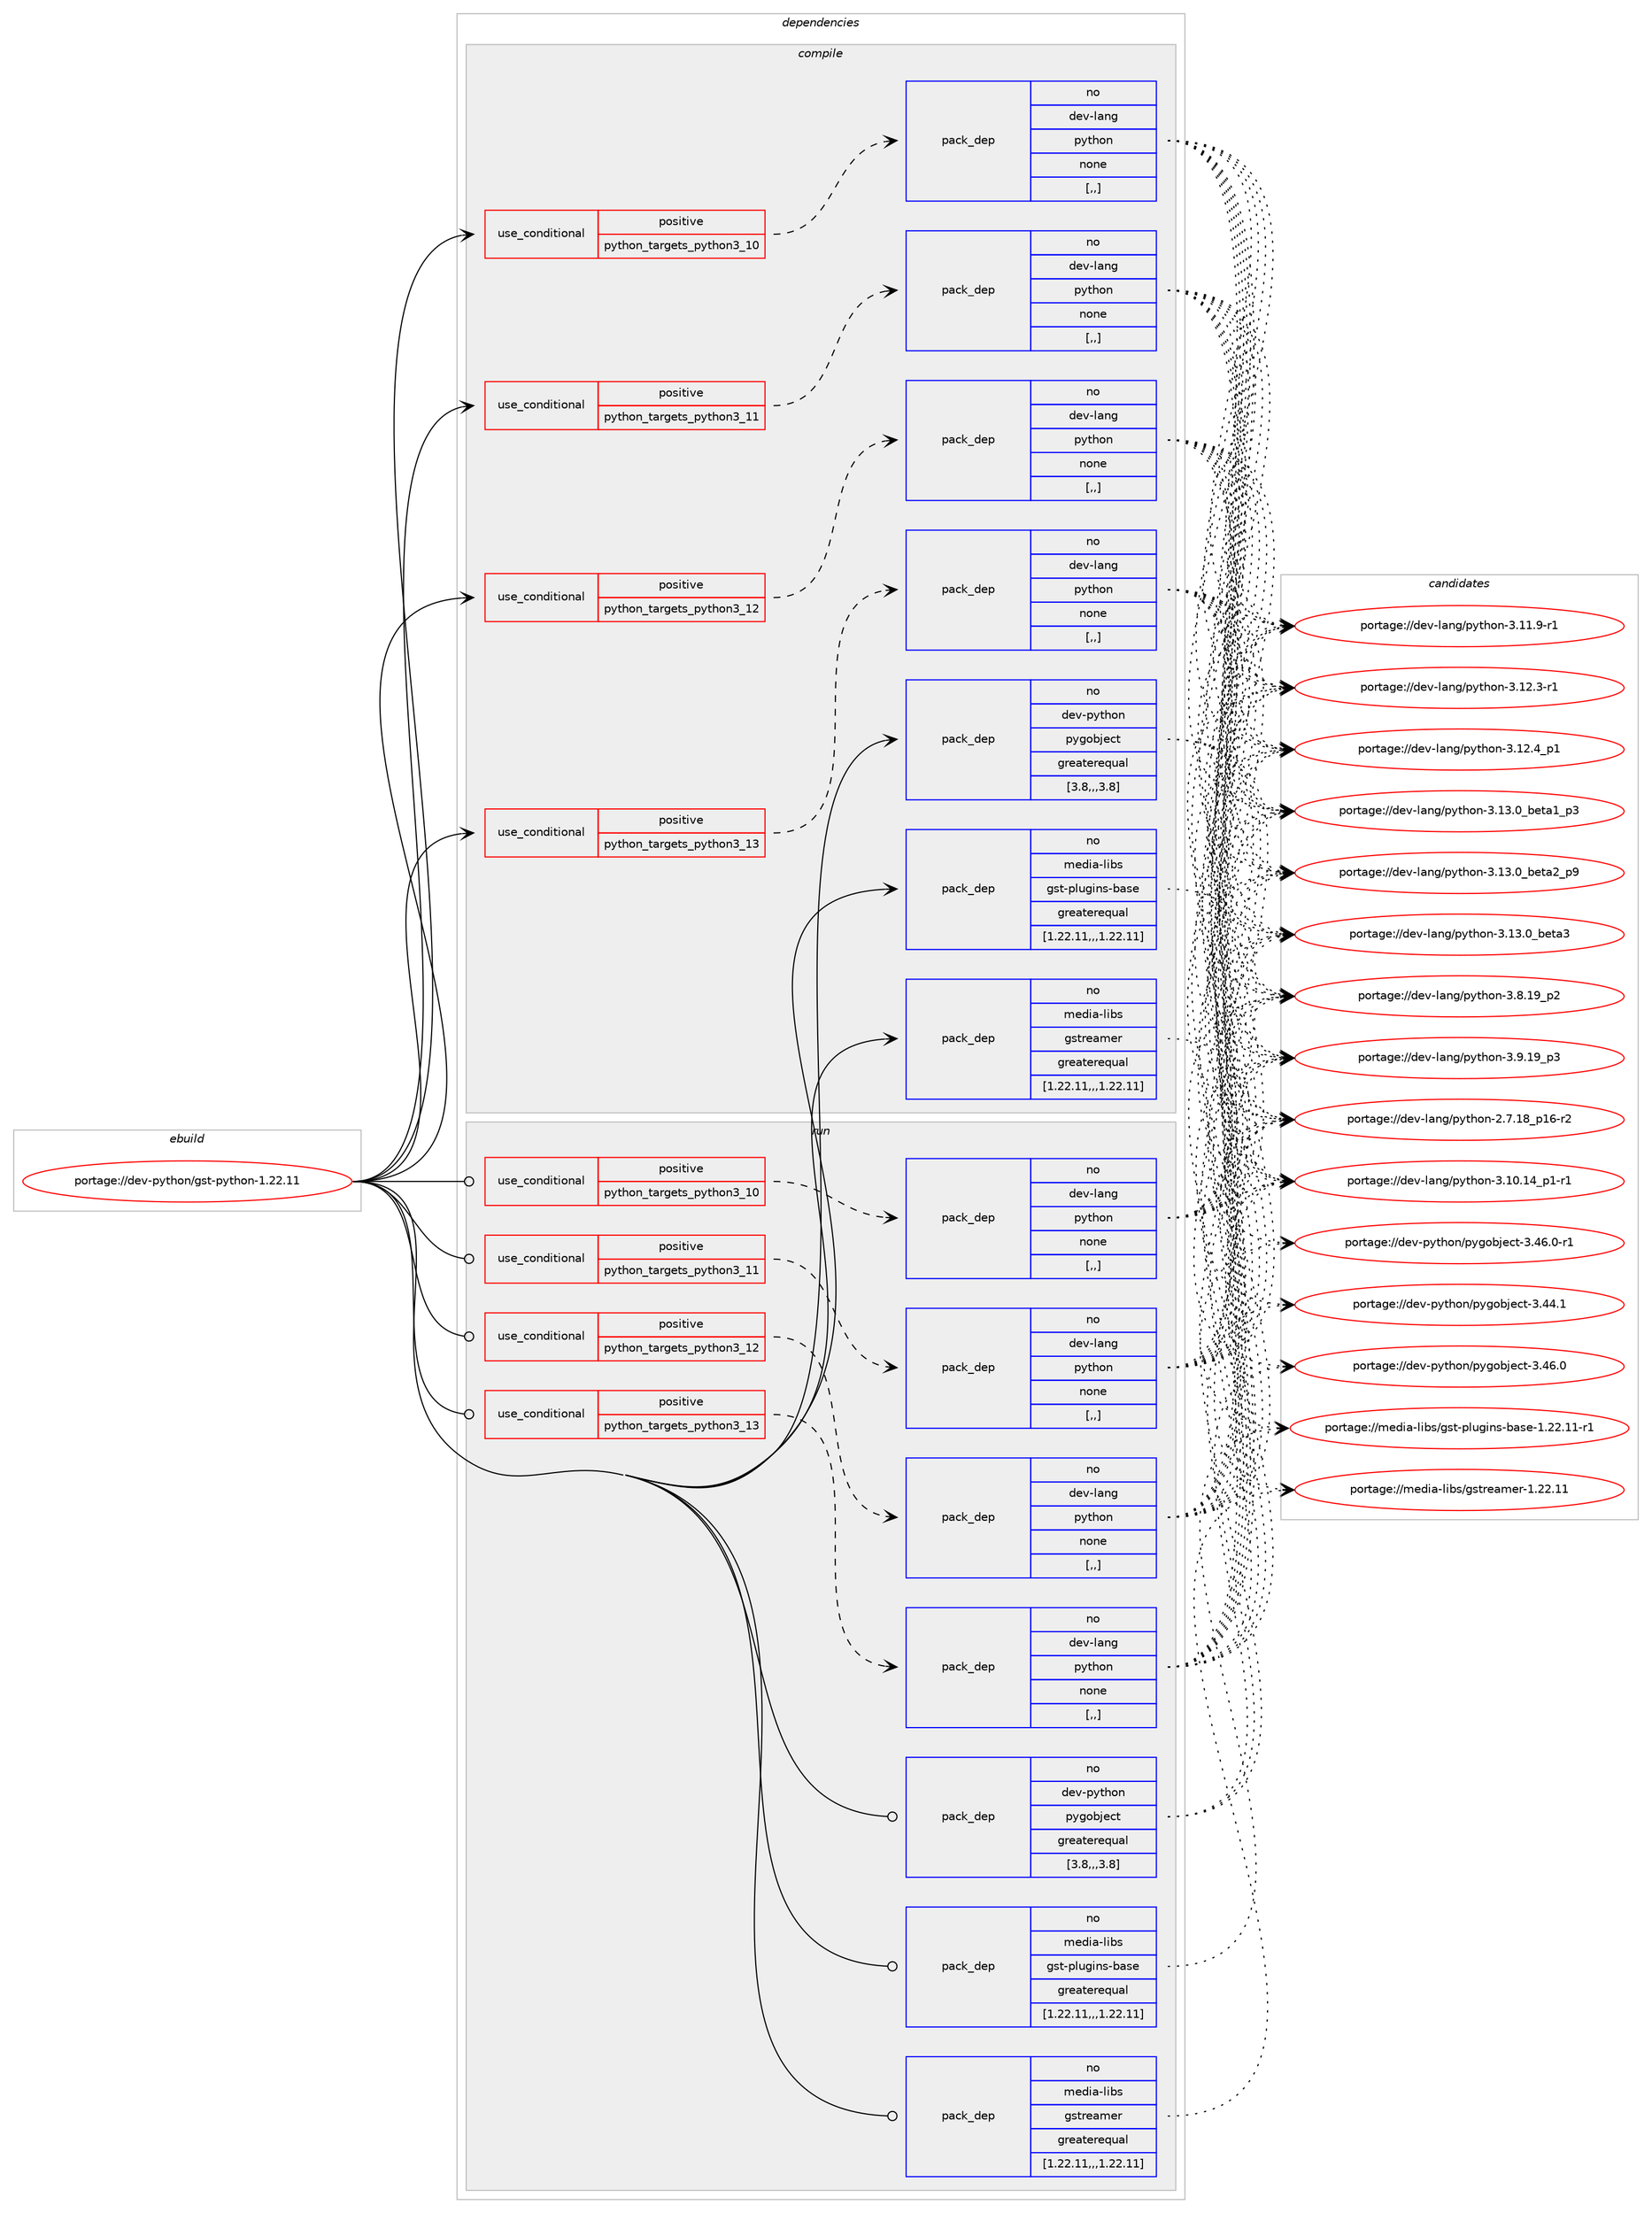 digraph prolog {

# *************
# Graph options
# *************

newrank=true;
concentrate=true;
compound=true;
graph [rankdir=LR,fontname=Helvetica,fontsize=10,ranksep=1.5];#, ranksep=2.5, nodesep=0.2];
edge  [arrowhead=vee];
node  [fontname=Helvetica,fontsize=10];

# **********
# The ebuild
# **********

subgraph cluster_leftcol {
color=gray;
rank=same;
label=<<i>ebuild</i>>;
id [label="portage://dev-python/gst-python-1.22.11", color=red, width=4, href="../dev-python/gst-python-1.22.11.svg"];
}

# ****************
# The dependencies
# ****************

subgraph cluster_midcol {
color=gray;
label=<<i>dependencies</i>>;
subgraph cluster_compile {
fillcolor="#eeeeee";
style=filled;
label=<<i>compile</i>>;
subgraph cond32258 {
dependency143908 [label=<<TABLE BORDER="0" CELLBORDER="1" CELLSPACING="0" CELLPADDING="4"><TR><TD ROWSPAN="3" CELLPADDING="10">use_conditional</TD></TR><TR><TD>positive</TD></TR><TR><TD>python_targets_python3_10</TD></TR></TABLE>>, shape=none, color=red];
subgraph pack110435 {
dependency143909 [label=<<TABLE BORDER="0" CELLBORDER="1" CELLSPACING="0" CELLPADDING="4" WIDTH="220"><TR><TD ROWSPAN="6" CELLPADDING="30">pack_dep</TD></TR><TR><TD WIDTH="110">no</TD></TR><TR><TD>dev-lang</TD></TR><TR><TD>python</TD></TR><TR><TD>none</TD></TR><TR><TD>[,,]</TD></TR></TABLE>>, shape=none, color=blue];
}
dependency143908:e -> dependency143909:w [weight=20,style="dashed",arrowhead="vee"];
}
id:e -> dependency143908:w [weight=20,style="solid",arrowhead="vee"];
subgraph cond32259 {
dependency143910 [label=<<TABLE BORDER="0" CELLBORDER="1" CELLSPACING="0" CELLPADDING="4"><TR><TD ROWSPAN="3" CELLPADDING="10">use_conditional</TD></TR><TR><TD>positive</TD></TR><TR><TD>python_targets_python3_11</TD></TR></TABLE>>, shape=none, color=red];
subgraph pack110436 {
dependency143911 [label=<<TABLE BORDER="0" CELLBORDER="1" CELLSPACING="0" CELLPADDING="4" WIDTH="220"><TR><TD ROWSPAN="6" CELLPADDING="30">pack_dep</TD></TR><TR><TD WIDTH="110">no</TD></TR><TR><TD>dev-lang</TD></TR><TR><TD>python</TD></TR><TR><TD>none</TD></TR><TR><TD>[,,]</TD></TR></TABLE>>, shape=none, color=blue];
}
dependency143910:e -> dependency143911:w [weight=20,style="dashed",arrowhead="vee"];
}
id:e -> dependency143910:w [weight=20,style="solid",arrowhead="vee"];
subgraph cond32260 {
dependency143912 [label=<<TABLE BORDER="0" CELLBORDER="1" CELLSPACING="0" CELLPADDING="4"><TR><TD ROWSPAN="3" CELLPADDING="10">use_conditional</TD></TR><TR><TD>positive</TD></TR><TR><TD>python_targets_python3_12</TD></TR></TABLE>>, shape=none, color=red];
subgraph pack110437 {
dependency143913 [label=<<TABLE BORDER="0" CELLBORDER="1" CELLSPACING="0" CELLPADDING="4" WIDTH="220"><TR><TD ROWSPAN="6" CELLPADDING="30">pack_dep</TD></TR><TR><TD WIDTH="110">no</TD></TR><TR><TD>dev-lang</TD></TR><TR><TD>python</TD></TR><TR><TD>none</TD></TR><TR><TD>[,,]</TD></TR></TABLE>>, shape=none, color=blue];
}
dependency143912:e -> dependency143913:w [weight=20,style="dashed",arrowhead="vee"];
}
id:e -> dependency143912:w [weight=20,style="solid",arrowhead="vee"];
subgraph cond32261 {
dependency143914 [label=<<TABLE BORDER="0" CELLBORDER="1" CELLSPACING="0" CELLPADDING="4"><TR><TD ROWSPAN="3" CELLPADDING="10">use_conditional</TD></TR><TR><TD>positive</TD></TR><TR><TD>python_targets_python3_13</TD></TR></TABLE>>, shape=none, color=red];
subgraph pack110438 {
dependency143915 [label=<<TABLE BORDER="0" CELLBORDER="1" CELLSPACING="0" CELLPADDING="4" WIDTH="220"><TR><TD ROWSPAN="6" CELLPADDING="30">pack_dep</TD></TR><TR><TD WIDTH="110">no</TD></TR><TR><TD>dev-lang</TD></TR><TR><TD>python</TD></TR><TR><TD>none</TD></TR><TR><TD>[,,]</TD></TR></TABLE>>, shape=none, color=blue];
}
dependency143914:e -> dependency143915:w [weight=20,style="dashed",arrowhead="vee"];
}
id:e -> dependency143914:w [weight=20,style="solid",arrowhead="vee"];
subgraph pack110439 {
dependency143916 [label=<<TABLE BORDER="0" CELLBORDER="1" CELLSPACING="0" CELLPADDING="4" WIDTH="220"><TR><TD ROWSPAN="6" CELLPADDING="30">pack_dep</TD></TR><TR><TD WIDTH="110">no</TD></TR><TR><TD>dev-python</TD></TR><TR><TD>pygobject</TD></TR><TR><TD>greaterequal</TD></TR><TR><TD>[3.8,,,3.8]</TD></TR></TABLE>>, shape=none, color=blue];
}
id:e -> dependency143916:w [weight=20,style="solid",arrowhead="vee"];
subgraph pack110440 {
dependency143917 [label=<<TABLE BORDER="0" CELLBORDER="1" CELLSPACING="0" CELLPADDING="4" WIDTH="220"><TR><TD ROWSPAN="6" CELLPADDING="30">pack_dep</TD></TR><TR><TD WIDTH="110">no</TD></TR><TR><TD>media-libs</TD></TR><TR><TD>gst-plugins-base</TD></TR><TR><TD>greaterequal</TD></TR><TR><TD>[1.22.11,,,1.22.11]</TD></TR></TABLE>>, shape=none, color=blue];
}
id:e -> dependency143917:w [weight=20,style="solid",arrowhead="vee"];
subgraph pack110441 {
dependency143918 [label=<<TABLE BORDER="0" CELLBORDER="1" CELLSPACING="0" CELLPADDING="4" WIDTH="220"><TR><TD ROWSPAN="6" CELLPADDING="30">pack_dep</TD></TR><TR><TD WIDTH="110">no</TD></TR><TR><TD>media-libs</TD></TR><TR><TD>gstreamer</TD></TR><TR><TD>greaterequal</TD></TR><TR><TD>[1.22.11,,,1.22.11]</TD></TR></TABLE>>, shape=none, color=blue];
}
id:e -> dependency143918:w [weight=20,style="solid",arrowhead="vee"];
}
subgraph cluster_compileandrun {
fillcolor="#eeeeee";
style=filled;
label=<<i>compile and run</i>>;
}
subgraph cluster_run {
fillcolor="#eeeeee";
style=filled;
label=<<i>run</i>>;
subgraph cond32262 {
dependency143919 [label=<<TABLE BORDER="0" CELLBORDER="1" CELLSPACING="0" CELLPADDING="4"><TR><TD ROWSPAN="3" CELLPADDING="10">use_conditional</TD></TR><TR><TD>positive</TD></TR><TR><TD>python_targets_python3_10</TD></TR></TABLE>>, shape=none, color=red];
subgraph pack110442 {
dependency143920 [label=<<TABLE BORDER="0" CELLBORDER="1" CELLSPACING="0" CELLPADDING="4" WIDTH="220"><TR><TD ROWSPAN="6" CELLPADDING="30">pack_dep</TD></TR><TR><TD WIDTH="110">no</TD></TR><TR><TD>dev-lang</TD></TR><TR><TD>python</TD></TR><TR><TD>none</TD></TR><TR><TD>[,,]</TD></TR></TABLE>>, shape=none, color=blue];
}
dependency143919:e -> dependency143920:w [weight=20,style="dashed",arrowhead="vee"];
}
id:e -> dependency143919:w [weight=20,style="solid",arrowhead="odot"];
subgraph cond32263 {
dependency143921 [label=<<TABLE BORDER="0" CELLBORDER="1" CELLSPACING="0" CELLPADDING="4"><TR><TD ROWSPAN="3" CELLPADDING="10">use_conditional</TD></TR><TR><TD>positive</TD></TR><TR><TD>python_targets_python3_11</TD></TR></TABLE>>, shape=none, color=red];
subgraph pack110443 {
dependency143922 [label=<<TABLE BORDER="0" CELLBORDER="1" CELLSPACING="0" CELLPADDING="4" WIDTH="220"><TR><TD ROWSPAN="6" CELLPADDING="30">pack_dep</TD></TR><TR><TD WIDTH="110">no</TD></TR><TR><TD>dev-lang</TD></TR><TR><TD>python</TD></TR><TR><TD>none</TD></TR><TR><TD>[,,]</TD></TR></TABLE>>, shape=none, color=blue];
}
dependency143921:e -> dependency143922:w [weight=20,style="dashed",arrowhead="vee"];
}
id:e -> dependency143921:w [weight=20,style="solid",arrowhead="odot"];
subgraph cond32264 {
dependency143923 [label=<<TABLE BORDER="0" CELLBORDER="1" CELLSPACING="0" CELLPADDING="4"><TR><TD ROWSPAN="3" CELLPADDING="10">use_conditional</TD></TR><TR><TD>positive</TD></TR><TR><TD>python_targets_python3_12</TD></TR></TABLE>>, shape=none, color=red];
subgraph pack110444 {
dependency143924 [label=<<TABLE BORDER="0" CELLBORDER="1" CELLSPACING="0" CELLPADDING="4" WIDTH="220"><TR><TD ROWSPAN="6" CELLPADDING="30">pack_dep</TD></TR><TR><TD WIDTH="110">no</TD></TR><TR><TD>dev-lang</TD></TR><TR><TD>python</TD></TR><TR><TD>none</TD></TR><TR><TD>[,,]</TD></TR></TABLE>>, shape=none, color=blue];
}
dependency143923:e -> dependency143924:w [weight=20,style="dashed",arrowhead="vee"];
}
id:e -> dependency143923:w [weight=20,style="solid",arrowhead="odot"];
subgraph cond32265 {
dependency143925 [label=<<TABLE BORDER="0" CELLBORDER="1" CELLSPACING="0" CELLPADDING="4"><TR><TD ROWSPAN="3" CELLPADDING="10">use_conditional</TD></TR><TR><TD>positive</TD></TR><TR><TD>python_targets_python3_13</TD></TR></TABLE>>, shape=none, color=red];
subgraph pack110445 {
dependency143926 [label=<<TABLE BORDER="0" CELLBORDER="1" CELLSPACING="0" CELLPADDING="4" WIDTH="220"><TR><TD ROWSPAN="6" CELLPADDING="30">pack_dep</TD></TR><TR><TD WIDTH="110">no</TD></TR><TR><TD>dev-lang</TD></TR><TR><TD>python</TD></TR><TR><TD>none</TD></TR><TR><TD>[,,]</TD></TR></TABLE>>, shape=none, color=blue];
}
dependency143925:e -> dependency143926:w [weight=20,style="dashed",arrowhead="vee"];
}
id:e -> dependency143925:w [weight=20,style="solid",arrowhead="odot"];
subgraph pack110446 {
dependency143927 [label=<<TABLE BORDER="0" CELLBORDER="1" CELLSPACING="0" CELLPADDING="4" WIDTH="220"><TR><TD ROWSPAN="6" CELLPADDING="30">pack_dep</TD></TR><TR><TD WIDTH="110">no</TD></TR><TR><TD>dev-python</TD></TR><TR><TD>pygobject</TD></TR><TR><TD>greaterequal</TD></TR><TR><TD>[3.8,,,3.8]</TD></TR></TABLE>>, shape=none, color=blue];
}
id:e -> dependency143927:w [weight=20,style="solid",arrowhead="odot"];
subgraph pack110447 {
dependency143928 [label=<<TABLE BORDER="0" CELLBORDER="1" CELLSPACING="0" CELLPADDING="4" WIDTH="220"><TR><TD ROWSPAN="6" CELLPADDING="30">pack_dep</TD></TR><TR><TD WIDTH="110">no</TD></TR><TR><TD>media-libs</TD></TR><TR><TD>gst-plugins-base</TD></TR><TR><TD>greaterequal</TD></TR><TR><TD>[1.22.11,,,1.22.11]</TD></TR></TABLE>>, shape=none, color=blue];
}
id:e -> dependency143928:w [weight=20,style="solid",arrowhead="odot"];
subgraph pack110448 {
dependency143929 [label=<<TABLE BORDER="0" CELLBORDER="1" CELLSPACING="0" CELLPADDING="4" WIDTH="220"><TR><TD ROWSPAN="6" CELLPADDING="30">pack_dep</TD></TR><TR><TD WIDTH="110">no</TD></TR><TR><TD>media-libs</TD></TR><TR><TD>gstreamer</TD></TR><TR><TD>greaterequal</TD></TR><TR><TD>[1.22.11,,,1.22.11]</TD></TR></TABLE>>, shape=none, color=blue];
}
id:e -> dependency143929:w [weight=20,style="solid",arrowhead="odot"];
}
}

# **************
# The candidates
# **************

subgraph cluster_choices {
rank=same;
color=gray;
label=<<i>candidates</i>>;

subgraph choice110435 {
color=black;
nodesep=1;
choice100101118451089711010347112121116104111110455046554649569511249544511450 [label="portage://dev-lang/python-2.7.18_p16-r2", color=red, width=4,href="../dev-lang/python-2.7.18_p16-r2.svg"];
choice100101118451089711010347112121116104111110455146494846495295112494511449 [label="portage://dev-lang/python-3.10.14_p1-r1", color=red, width=4,href="../dev-lang/python-3.10.14_p1-r1.svg"];
choice100101118451089711010347112121116104111110455146494946574511449 [label="portage://dev-lang/python-3.11.9-r1", color=red, width=4,href="../dev-lang/python-3.11.9-r1.svg"];
choice100101118451089711010347112121116104111110455146495046514511449 [label="portage://dev-lang/python-3.12.3-r1", color=red, width=4,href="../dev-lang/python-3.12.3-r1.svg"];
choice100101118451089711010347112121116104111110455146495046529511249 [label="portage://dev-lang/python-3.12.4_p1", color=red, width=4,href="../dev-lang/python-3.12.4_p1.svg"];
choice10010111845108971101034711212111610411111045514649514648959810111697499511251 [label="portage://dev-lang/python-3.13.0_beta1_p3", color=red, width=4,href="../dev-lang/python-3.13.0_beta1_p3.svg"];
choice10010111845108971101034711212111610411111045514649514648959810111697509511257 [label="portage://dev-lang/python-3.13.0_beta2_p9", color=red, width=4,href="../dev-lang/python-3.13.0_beta2_p9.svg"];
choice1001011184510897110103471121211161041111104551464951464895981011169751 [label="portage://dev-lang/python-3.13.0_beta3", color=red, width=4,href="../dev-lang/python-3.13.0_beta3.svg"];
choice100101118451089711010347112121116104111110455146564649579511250 [label="portage://dev-lang/python-3.8.19_p2", color=red, width=4,href="../dev-lang/python-3.8.19_p2.svg"];
choice100101118451089711010347112121116104111110455146574649579511251 [label="portage://dev-lang/python-3.9.19_p3", color=red, width=4,href="../dev-lang/python-3.9.19_p3.svg"];
dependency143909:e -> choice100101118451089711010347112121116104111110455046554649569511249544511450:w [style=dotted,weight="100"];
dependency143909:e -> choice100101118451089711010347112121116104111110455146494846495295112494511449:w [style=dotted,weight="100"];
dependency143909:e -> choice100101118451089711010347112121116104111110455146494946574511449:w [style=dotted,weight="100"];
dependency143909:e -> choice100101118451089711010347112121116104111110455146495046514511449:w [style=dotted,weight="100"];
dependency143909:e -> choice100101118451089711010347112121116104111110455146495046529511249:w [style=dotted,weight="100"];
dependency143909:e -> choice10010111845108971101034711212111610411111045514649514648959810111697499511251:w [style=dotted,weight="100"];
dependency143909:e -> choice10010111845108971101034711212111610411111045514649514648959810111697509511257:w [style=dotted,weight="100"];
dependency143909:e -> choice1001011184510897110103471121211161041111104551464951464895981011169751:w [style=dotted,weight="100"];
dependency143909:e -> choice100101118451089711010347112121116104111110455146564649579511250:w [style=dotted,weight="100"];
dependency143909:e -> choice100101118451089711010347112121116104111110455146574649579511251:w [style=dotted,weight="100"];
}
subgraph choice110436 {
color=black;
nodesep=1;
choice100101118451089711010347112121116104111110455046554649569511249544511450 [label="portage://dev-lang/python-2.7.18_p16-r2", color=red, width=4,href="../dev-lang/python-2.7.18_p16-r2.svg"];
choice100101118451089711010347112121116104111110455146494846495295112494511449 [label="portage://dev-lang/python-3.10.14_p1-r1", color=red, width=4,href="../dev-lang/python-3.10.14_p1-r1.svg"];
choice100101118451089711010347112121116104111110455146494946574511449 [label="portage://dev-lang/python-3.11.9-r1", color=red, width=4,href="../dev-lang/python-3.11.9-r1.svg"];
choice100101118451089711010347112121116104111110455146495046514511449 [label="portage://dev-lang/python-3.12.3-r1", color=red, width=4,href="../dev-lang/python-3.12.3-r1.svg"];
choice100101118451089711010347112121116104111110455146495046529511249 [label="portage://dev-lang/python-3.12.4_p1", color=red, width=4,href="../dev-lang/python-3.12.4_p1.svg"];
choice10010111845108971101034711212111610411111045514649514648959810111697499511251 [label="portage://dev-lang/python-3.13.0_beta1_p3", color=red, width=4,href="../dev-lang/python-3.13.0_beta1_p3.svg"];
choice10010111845108971101034711212111610411111045514649514648959810111697509511257 [label="portage://dev-lang/python-3.13.0_beta2_p9", color=red, width=4,href="../dev-lang/python-3.13.0_beta2_p9.svg"];
choice1001011184510897110103471121211161041111104551464951464895981011169751 [label="portage://dev-lang/python-3.13.0_beta3", color=red, width=4,href="../dev-lang/python-3.13.0_beta3.svg"];
choice100101118451089711010347112121116104111110455146564649579511250 [label="portage://dev-lang/python-3.8.19_p2", color=red, width=4,href="../dev-lang/python-3.8.19_p2.svg"];
choice100101118451089711010347112121116104111110455146574649579511251 [label="portage://dev-lang/python-3.9.19_p3", color=red, width=4,href="../dev-lang/python-3.9.19_p3.svg"];
dependency143911:e -> choice100101118451089711010347112121116104111110455046554649569511249544511450:w [style=dotted,weight="100"];
dependency143911:e -> choice100101118451089711010347112121116104111110455146494846495295112494511449:w [style=dotted,weight="100"];
dependency143911:e -> choice100101118451089711010347112121116104111110455146494946574511449:w [style=dotted,weight="100"];
dependency143911:e -> choice100101118451089711010347112121116104111110455146495046514511449:w [style=dotted,weight="100"];
dependency143911:e -> choice100101118451089711010347112121116104111110455146495046529511249:w [style=dotted,weight="100"];
dependency143911:e -> choice10010111845108971101034711212111610411111045514649514648959810111697499511251:w [style=dotted,weight="100"];
dependency143911:e -> choice10010111845108971101034711212111610411111045514649514648959810111697509511257:w [style=dotted,weight="100"];
dependency143911:e -> choice1001011184510897110103471121211161041111104551464951464895981011169751:w [style=dotted,weight="100"];
dependency143911:e -> choice100101118451089711010347112121116104111110455146564649579511250:w [style=dotted,weight="100"];
dependency143911:e -> choice100101118451089711010347112121116104111110455146574649579511251:w [style=dotted,weight="100"];
}
subgraph choice110437 {
color=black;
nodesep=1;
choice100101118451089711010347112121116104111110455046554649569511249544511450 [label="portage://dev-lang/python-2.7.18_p16-r2", color=red, width=4,href="../dev-lang/python-2.7.18_p16-r2.svg"];
choice100101118451089711010347112121116104111110455146494846495295112494511449 [label="portage://dev-lang/python-3.10.14_p1-r1", color=red, width=4,href="../dev-lang/python-3.10.14_p1-r1.svg"];
choice100101118451089711010347112121116104111110455146494946574511449 [label="portage://dev-lang/python-3.11.9-r1", color=red, width=4,href="../dev-lang/python-3.11.9-r1.svg"];
choice100101118451089711010347112121116104111110455146495046514511449 [label="portage://dev-lang/python-3.12.3-r1", color=red, width=4,href="../dev-lang/python-3.12.3-r1.svg"];
choice100101118451089711010347112121116104111110455146495046529511249 [label="portage://dev-lang/python-3.12.4_p1", color=red, width=4,href="../dev-lang/python-3.12.4_p1.svg"];
choice10010111845108971101034711212111610411111045514649514648959810111697499511251 [label="portage://dev-lang/python-3.13.0_beta1_p3", color=red, width=4,href="../dev-lang/python-3.13.0_beta1_p3.svg"];
choice10010111845108971101034711212111610411111045514649514648959810111697509511257 [label="portage://dev-lang/python-3.13.0_beta2_p9", color=red, width=4,href="../dev-lang/python-3.13.0_beta2_p9.svg"];
choice1001011184510897110103471121211161041111104551464951464895981011169751 [label="portage://dev-lang/python-3.13.0_beta3", color=red, width=4,href="../dev-lang/python-3.13.0_beta3.svg"];
choice100101118451089711010347112121116104111110455146564649579511250 [label="portage://dev-lang/python-3.8.19_p2", color=red, width=4,href="../dev-lang/python-3.8.19_p2.svg"];
choice100101118451089711010347112121116104111110455146574649579511251 [label="portage://dev-lang/python-3.9.19_p3", color=red, width=4,href="../dev-lang/python-3.9.19_p3.svg"];
dependency143913:e -> choice100101118451089711010347112121116104111110455046554649569511249544511450:w [style=dotted,weight="100"];
dependency143913:e -> choice100101118451089711010347112121116104111110455146494846495295112494511449:w [style=dotted,weight="100"];
dependency143913:e -> choice100101118451089711010347112121116104111110455146494946574511449:w [style=dotted,weight="100"];
dependency143913:e -> choice100101118451089711010347112121116104111110455146495046514511449:w [style=dotted,weight="100"];
dependency143913:e -> choice100101118451089711010347112121116104111110455146495046529511249:w [style=dotted,weight="100"];
dependency143913:e -> choice10010111845108971101034711212111610411111045514649514648959810111697499511251:w [style=dotted,weight="100"];
dependency143913:e -> choice10010111845108971101034711212111610411111045514649514648959810111697509511257:w [style=dotted,weight="100"];
dependency143913:e -> choice1001011184510897110103471121211161041111104551464951464895981011169751:w [style=dotted,weight="100"];
dependency143913:e -> choice100101118451089711010347112121116104111110455146564649579511250:w [style=dotted,weight="100"];
dependency143913:e -> choice100101118451089711010347112121116104111110455146574649579511251:w [style=dotted,weight="100"];
}
subgraph choice110438 {
color=black;
nodesep=1;
choice100101118451089711010347112121116104111110455046554649569511249544511450 [label="portage://dev-lang/python-2.7.18_p16-r2", color=red, width=4,href="../dev-lang/python-2.7.18_p16-r2.svg"];
choice100101118451089711010347112121116104111110455146494846495295112494511449 [label="portage://dev-lang/python-3.10.14_p1-r1", color=red, width=4,href="../dev-lang/python-3.10.14_p1-r1.svg"];
choice100101118451089711010347112121116104111110455146494946574511449 [label="portage://dev-lang/python-3.11.9-r1", color=red, width=4,href="../dev-lang/python-3.11.9-r1.svg"];
choice100101118451089711010347112121116104111110455146495046514511449 [label="portage://dev-lang/python-3.12.3-r1", color=red, width=4,href="../dev-lang/python-3.12.3-r1.svg"];
choice100101118451089711010347112121116104111110455146495046529511249 [label="portage://dev-lang/python-3.12.4_p1", color=red, width=4,href="../dev-lang/python-3.12.4_p1.svg"];
choice10010111845108971101034711212111610411111045514649514648959810111697499511251 [label="portage://dev-lang/python-3.13.0_beta1_p3", color=red, width=4,href="../dev-lang/python-3.13.0_beta1_p3.svg"];
choice10010111845108971101034711212111610411111045514649514648959810111697509511257 [label="portage://dev-lang/python-3.13.0_beta2_p9", color=red, width=4,href="../dev-lang/python-3.13.0_beta2_p9.svg"];
choice1001011184510897110103471121211161041111104551464951464895981011169751 [label="portage://dev-lang/python-3.13.0_beta3", color=red, width=4,href="../dev-lang/python-3.13.0_beta3.svg"];
choice100101118451089711010347112121116104111110455146564649579511250 [label="portage://dev-lang/python-3.8.19_p2", color=red, width=4,href="../dev-lang/python-3.8.19_p2.svg"];
choice100101118451089711010347112121116104111110455146574649579511251 [label="portage://dev-lang/python-3.9.19_p3", color=red, width=4,href="../dev-lang/python-3.9.19_p3.svg"];
dependency143915:e -> choice100101118451089711010347112121116104111110455046554649569511249544511450:w [style=dotted,weight="100"];
dependency143915:e -> choice100101118451089711010347112121116104111110455146494846495295112494511449:w [style=dotted,weight="100"];
dependency143915:e -> choice100101118451089711010347112121116104111110455146494946574511449:w [style=dotted,weight="100"];
dependency143915:e -> choice100101118451089711010347112121116104111110455146495046514511449:w [style=dotted,weight="100"];
dependency143915:e -> choice100101118451089711010347112121116104111110455146495046529511249:w [style=dotted,weight="100"];
dependency143915:e -> choice10010111845108971101034711212111610411111045514649514648959810111697499511251:w [style=dotted,weight="100"];
dependency143915:e -> choice10010111845108971101034711212111610411111045514649514648959810111697509511257:w [style=dotted,weight="100"];
dependency143915:e -> choice1001011184510897110103471121211161041111104551464951464895981011169751:w [style=dotted,weight="100"];
dependency143915:e -> choice100101118451089711010347112121116104111110455146564649579511250:w [style=dotted,weight="100"];
dependency143915:e -> choice100101118451089711010347112121116104111110455146574649579511251:w [style=dotted,weight="100"];
}
subgraph choice110439 {
color=black;
nodesep=1;
choice1001011184511212111610411111047112121103111981061019911645514652524649 [label="portage://dev-python/pygobject-3.44.1", color=red, width=4,href="../dev-python/pygobject-3.44.1.svg"];
choice1001011184511212111610411111047112121103111981061019911645514652544648 [label="portage://dev-python/pygobject-3.46.0", color=red, width=4,href="../dev-python/pygobject-3.46.0.svg"];
choice10010111845112121116104111110471121211031119810610199116455146525446484511449 [label="portage://dev-python/pygobject-3.46.0-r1", color=red, width=4,href="../dev-python/pygobject-3.46.0-r1.svg"];
dependency143916:e -> choice1001011184511212111610411111047112121103111981061019911645514652524649:w [style=dotted,weight="100"];
dependency143916:e -> choice1001011184511212111610411111047112121103111981061019911645514652544648:w [style=dotted,weight="100"];
dependency143916:e -> choice10010111845112121116104111110471121211031119810610199116455146525446484511449:w [style=dotted,weight="100"];
}
subgraph choice110440 {
color=black;
nodesep=1;
choice109101100105974510810598115471031151164511210811710310511011545989711510145494650504649494511449 [label="portage://media-libs/gst-plugins-base-1.22.11-r1", color=red, width=4,href="../media-libs/gst-plugins-base-1.22.11-r1.svg"];
dependency143917:e -> choice109101100105974510810598115471031151164511210811710310511011545989711510145494650504649494511449:w [style=dotted,weight="100"];
}
subgraph choice110441 {
color=black;
nodesep=1;
choice10910110010597451081059811547103115116114101971091011144549465050464949 [label="portage://media-libs/gstreamer-1.22.11", color=red, width=4,href="../media-libs/gstreamer-1.22.11.svg"];
dependency143918:e -> choice10910110010597451081059811547103115116114101971091011144549465050464949:w [style=dotted,weight="100"];
}
subgraph choice110442 {
color=black;
nodesep=1;
choice100101118451089711010347112121116104111110455046554649569511249544511450 [label="portage://dev-lang/python-2.7.18_p16-r2", color=red, width=4,href="../dev-lang/python-2.7.18_p16-r2.svg"];
choice100101118451089711010347112121116104111110455146494846495295112494511449 [label="portage://dev-lang/python-3.10.14_p1-r1", color=red, width=4,href="../dev-lang/python-3.10.14_p1-r1.svg"];
choice100101118451089711010347112121116104111110455146494946574511449 [label="portage://dev-lang/python-3.11.9-r1", color=red, width=4,href="../dev-lang/python-3.11.9-r1.svg"];
choice100101118451089711010347112121116104111110455146495046514511449 [label="portage://dev-lang/python-3.12.3-r1", color=red, width=4,href="../dev-lang/python-3.12.3-r1.svg"];
choice100101118451089711010347112121116104111110455146495046529511249 [label="portage://dev-lang/python-3.12.4_p1", color=red, width=4,href="../dev-lang/python-3.12.4_p1.svg"];
choice10010111845108971101034711212111610411111045514649514648959810111697499511251 [label="portage://dev-lang/python-3.13.0_beta1_p3", color=red, width=4,href="../dev-lang/python-3.13.0_beta1_p3.svg"];
choice10010111845108971101034711212111610411111045514649514648959810111697509511257 [label="portage://dev-lang/python-3.13.0_beta2_p9", color=red, width=4,href="../dev-lang/python-3.13.0_beta2_p9.svg"];
choice1001011184510897110103471121211161041111104551464951464895981011169751 [label="portage://dev-lang/python-3.13.0_beta3", color=red, width=4,href="../dev-lang/python-3.13.0_beta3.svg"];
choice100101118451089711010347112121116104111110455146564649579511250 [label="portage://dev-lang/python-3.8.19_p2", color=red, width=4,href="../dev-lang/python-3.8.19_p2.svg"];
choice100101118451089711010347112121116104111110455146574649579511251 [label="portage://dev-lang/python-3.9.19_p3", color=red, width=4,href="../dev-lang/python-3.9.19_p3.svg"];
dependency143920:e -> choice100101118451089711010347112121116104111110455046554649569511249544511450:w [style=dotted,weight="100"];
dependency143920:e -> choice100101118451089711010347112121116104111110455146494846495295112494511449:w [style=dotted,weight="100"];
dependency143920:e -> choice100101118451089711010347112121116104111110455146494946574511449:w [style=dotted,weight="100"];
dependency143920:e -> choice100101118451089711010347112121116104111110455146495046514511449:w [style=dotted,weight="100"];
dependency143920:e -> choice100101118451089711010347112121116104111110455146495046529511249:w [style=dotted,weight="100"];
dependency143920:e -> choice10010111845108971101034711212111610411111045514649514648959810111697499511251:w [style=dotted,weight="100"];
dependency143920:e -> choice10010111845108971101034711212111610411111045514649514648959810111697509511257:w [style=dotted,weight="100"];
dependency143920:e -> choice1001011184510897110103471121211161041111104551464951464895981011169751:w [style=dotted,weight="100"];
dependency143920:e -> choice100101118451089711010347112121116104111110455146564649579511250:w [style=dotted,weight="100"];
dependency143920:e -> choice100101118451089711010347112121116104111110455146574649579511251:w [style=dotted,weight="100"];
}
subgraph choice110443 {
color=black;
nodesep=1;
choice100101118451089711010347112121116104111110455046554649569511249544511450 [label="portage://dev-lang/python-2.7.18_p16-r2", color=red, width=4,href="../dev-lang/python-2.7.18_p16-r2.svg"];
choice100101118451089711010347112121116104111110455146494846495295112494511449 [label="portage://dev-lang/python-3.10.14_p1-r1", color=red, width=4,href="../dev-lang/python-3.10.14_p1-r1.svg"];
choice100101118451089711010347112121116104111110455146494946574511449 [label="portage://dev-lang/python-3.11.9-r1", color=red, width=4,href="../dev-lang/python-3.11.9-r1.svg"];
choice100101118451089711010347112121116104111110455146495046514511449 [label="portage://dev-lang/python-3.12.3-r1", color=red, width=4,href="../dev-lang/python-3.12.3-r1.svg"];
choice100101118451089711010347112121116104111110455146495046529511249 [label="portage://dev-lang/python-3.12.4_p1", color=red, width=4,href="../dev-lang/python-3.12.4_p1.svg"];
choice10010111845108971101034711212111610411111045514649514648959810111697499511251 [label="portage://dev-lang/python-3.13.0_beta1_p3", color=red, width=4,href="../dev-lang/python-3.13.0_beta1_p3.svg"];
choice10010111845108971101034711212111610411111045514649514648959810111697509511257 [label="portage://dev-lang/python-3.13.0_beta2_p9", color=red, width=4,href="../dev-lang/python-3.13.0_beta2_p9.svg"];
choice1001011184510897110103471121211161041111104551464951464895981011169751 [label="portage://dev-lang/python-3.13.0_beta3", color=red, width=4,href="../dev-lang/python-3.13.0_beta3.svg"];
choice100101118451089711010347112121116104111110455146564649579511250 [label="portage://dev-lang/python-3.8.19_p2", color=red, width=4,href="../dev-lang/python-3.8.19_p2.svg"];
choice100101118451089711010347112121116104111110455146574649579511251 [label="portage://dev-lang/python-3.9.19_p3", color=red, width=4,href="../dev-lang/python-3.9.19_p3.svg"];
dependency143922:e -> choice100101118451089711010347112121116104111110455046554649569511249544511450:w [style=dotted,weight="100"];
dependency143922:e -> choice100101118451089711010347112121116104111110455146494846495295112494511449:w [style=dotted,weight="100"];
dependency143922:e -> choice100101118451089711010347112121116104111110455146494946574511449:w [style=dotted,weight="100"];
dependency143922:e -> choice100101118451089711010347112121116104111110455146495046514511449:w [style=dotted,weight="100"];
dependency143922:e -> choice100101118451089711010347112121116104111110455146495046529511249:w [style=dotted,weight="100"];
dependency143922:e -> choice10010111845108971101034711212111610411111045514649514648959810111697499511251:w [style=dotted,weight="100"];
dependency143922:e -> choice10010111845108971101034711212111610411111045514649514648959810111697509511257:w [style=dotted,weight="100"];
dependency143922:e -> choice1001011184510897110103471121211161041111104551464951464895981011169751:w [style=dotted,weight="100"];
dependency143922:e -> choice100101118451089711010347112121116104111110455146564649579511250:w [style=dotted,weight="100"];
dependency143922:e -> choice100101118451089711010347112121116104111110455146574649579511251:w [style=dotted,weight="100"];
}
subgraph choice110444 {
color=black;
nodesep=1;
choice100101118451089711010347112121116104111110455046554649569511249544511450 [label="portage://dev-lang/python-2.7.18_p16-r2", color=red, width=4,href="../dev-lang/python-2.7.18_p16-r2.svg"];
choice100101118451089711010347112121116104111110455146494846495295112494511449 [label="portage://dev-lang/python-3.10.14_p1-r1", color=red, width=4,href="../dev-lang/python-3.10.14_p1-r1.svg"];
choice100101118451089711010347112121116104111110455146494946574511449 [label="portage://dev-lang/python-3.11.9-r1", color=red, width=4,href="../dev-lang/python-3.11.9-r1.svg"];
choice100101118451089711010347112121116104111110455146495046514511449 [label="portage://dev-lang/python-3.12.3-r1", color=red, width=4,href="../dev-lang/python-3.12.3-r1.svg"];
choice100101118451089711010347112121116104111110455146495046529511249 [label="portage://dev-lang/python-3.12.4_p1", color=red, width=4,href="../dev-lang/python-3.12.4_p1.svg"];
choice10010111845108971101034711212111610411111045514649514648959810111697499511251 [label="portage://dev-lang/python-3.13.0_beta1_p3", color=red, width=4,href="../dev-lang/python-3.13.0_beta1_p3.svg"];
choice10010111845108971101034711212111610411111045514649514648959810111697509511257 [label="portage://dev-lang/python-3.13.0_beta2_p9", color=red, width=4,href="../dev-lang/python-3.13.0_beta2_p9.svg"];
choice1001011184510897110103471121211161041111104551464951464895981011169751 [label="portage://dev-lang/python-3.13.0_beta3", color=red, width=4,href="../dev-lang/python-3.13.0_beta3.svg"];
choice100101118451089711010347112121116104111110455146564649579511250 [label="portage://dev-lang/python-3.8.19_p2", color=red, width=4,href="../dev-lang/python-3.8.19_p2.svg"];
choice100101118451089711010347112121116104111110455146574649579511251 [label="portage://dev-lang/python-3.9.19_p3", color=red, width=4,href="../dev-lang/python-3.9.19_p3.svg"];
dependency143924:e -> choice100101118451089711010347112121116104111110455046554649569511249544511450:w [style=dotted,weight="100"];
dependency143924:e -> choice100101118451089711010347112121116104111110455146494846495295112494511449:w [style=dotted,weight="100"];
dependency143924:e -> choice100101118451089711010347112121116104111110455146494946574511449:w [style=dotted,weight="100"];
dependency143924:e -> choice100101118451089711010347112121116104111110455146495046514511449:w [style=dotted,weight="100"];
dependency143924:e -> choice100101118451089711010347112121116104111110455146495046529511249:w [style=dotted,weight="100"];
dependency143924:e -> choice10010111845108971101034711212111610411111045514649514648959810111697499511251:w [style=dotted,weight="100"];
dependency143924:e -> choice10010111845108971101034711212111610411111045514649514648959810111697509511257:w [style=dotted,weight="100"];
dependency143924:e -> choice1001011184510897110103471121211161041111104551464951464895981011169751:w [style=dotted,weight="100"];
dependency143924:e -> choice100101118451089711010347112121116104111110455146564649579511250:w [style=dotted,weight="100"];
dependency143924:e -> choice100101118451089711010347112121116104111110455146574649579511251:w [style=dotted,weight="100"];
}
subgraph choice110445 {
color=black;
nodesep=1;
choice100101118451089711010347112121116104111110455046554649569511249544511450 [label="portage://dev-lang/python-2.7.18_p16-r2", color=red, width=4,href="../dev-lang/python-2.7.18_p16-r2.svg"];
choice100101118451089711010347112121116104111110455146494846495295112494511449 [label="portage://dev-lang/python-3.10.14_p1-r1", color=red, width=4,href="../dev-lang/python-3.10.14_p1-r1.svg"];
choice100101118451089711010347112121116104111110455146494946574511449 [label="portage://dev-lang/python-3.11.9-r1", color=red, width=4,href="../dev-lang/python-3.11.9-r1.svg"];
choice100101118451089711010347112121116104111110455146495046514511449 [label="portage://dev-lang/python-3.12.3-r1", color=red, width=4,href="../dev-lang/python-3.12.3-r1.svg"];
choice100101118451089711010347112121116104111110455146495046529511249 [label="portage://dev-lang/python-3.12.4_p1", color=red, width=4,href="../dev-lang/python-3.12.4_p1.svg"];
choice10010111845108971101034711212111610411111045514649514648959810111697499511251 [label="portage://dev-lang/python-3.13.0_beta1_p3", color=red, width=4,href="../dev-lang/python-3.13.0_beta1_p3.svg"];
choice10010111845108971101034711212111610411111045514649514648959810111697509511257 [label="portage://dev-lang/python-3.13.0_beta2_p9", color=red, width=4,href="../dev-lang/python-3.13.0_beta2_p9.svg"];
choice1001011184510897110103471121211161041111104551464951464895981011169751 [label="portage://dev-lang/python-3.13.0_beta3", color=red, width=4,href="../dev-lang/python-3.13.0_beta3.svg"];
choice100101118451089711010347112121116104111110455146564649579511250 [label="portage://dev-lang/python-3.8.19_p2", color=red, width=4,href="../dev-lang/python-3.8.19_p2.svg"];
choice100101118451089711010347112121116104111110455146574649579511251 [label="portage://dev-lang/python-3.9.19_p3", color=red, width=4,href="../dev-lang/python-3.9.19_p3.svg"];
dependency143926:e -> choice100101118451089711010347112121116104111110455046554649569511249544511450:w [style=dotted,weight="100"];
dependency143926:e -> choice100101118451089711010347112121116104111110455146494846495295112494511449:w [style=dotted,weight="100"];
dependency143926:e -> choice100101118451089711010347112121116104111110455146494946574511449:w [style=dotted,weight="100"];
dependency143926:e -> choice100101118451089711010347112121116104111110455146495046514511449:w [style=dotted,weight="100"];
dependency143926:e -> choice100101118451089711010347112121116104111110455146495046529511249:w [style=dotted,weight="100"];
dependency143926:e -> choice10010111845108971101034711212111610411111045514649514648959810111697499511251:w [style=dotted,weight="100"];
dependency143926:e -> choice10010111845108971101034711212111610411111045514649514648959810111697509511257:w [style=dotted,weight="100"];
dependency143926:e -> choice1001011184510897110103471121211161041111104551464951464895981011169751:w [style=dotted,weight="100"];
dependency143926:e -> choice100101118451089711010347112121116104111110455146564649579511250:w [style=dotted,weight="100"];
dependency143926:e -> choice100101118451089711010347112121116104111110455146574649579511251:w [style=dotted,weight="100"];
}
subgraph choice110446 {
color=black;
nodesep=1;
choice1001011184511212111610411111047112121103111981061019911645514652524649 [label="portage://dev-python/pygobject-3.44.1", color=red, width=4,href="../dev-python/pygobject-3.44.1.svg"];
choice1001011184511212111610411111047112121103111981061019911645514652544648 [label="portage://dev-python/pygobject-3.46.0", color=red, width=4,href="../dev-python/pygobject-3.46.0.svg"];
choice10010111845112121116104111110471121211031119810610199116455146525446484511449 [label="portage://dev-python/pygobject-3.46.0-r1", color=red, width=4,href="../dev-python/pygobject-3.46.0-r1.svg"];
dependency143927:e -> choice1001011184511212111610411111047112121103111981061019911645514652524649:w [style=dotted,weight="100"];
dependency143927:e -> choice1001011184511212111610411111047112121103111981061019911645514652544648:w [style=dotted,weight="100"];
dependency143927:e -> choice10010111845112121116104111110471121211031119810610199116455146525446484511449:w [style=dotted,weight="100"];
}
subgraph choice110447 {
color=black;
nodesep=1;
choice109101100105974510810598115471031151164511210811710310511011545989711510145494650504649494511449 [label="portage://media-libs/gst-plugins-base-1.22.11-r1", color=red, width=4,href="../media-libs/gst-plugins-base-1.22.11-r1.svg"];
dependency143928:e -> choice109101100105974510810598115471031151164511210811710310511011545989711510145494650504649494511449:w [style=dotted,weight="100"];
}
subgraph choice110448 {
color=black;
nodesep=1;
choice10910110010597451081059811547103115116114101971091011144549465050464949 [label="portage://media-libs/gstreamer-1.22.11", color=red, width=4,href="../media-libs/gstreamer-1.22.11.svg"];
dependency143929:e -> choice10910110010597451081059811547103115116114101971091011144549465050464949:w [style=dotted,weight="100"];
}
}

}
